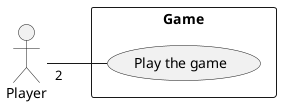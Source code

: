 @startuml
'https://plantuml.com/use-case-diagram

actor :Player: as Player

rectangle Game {
    left to right direction

    usecase "Play the game" as Play
}

Player "2" -- (Play)



@enduml